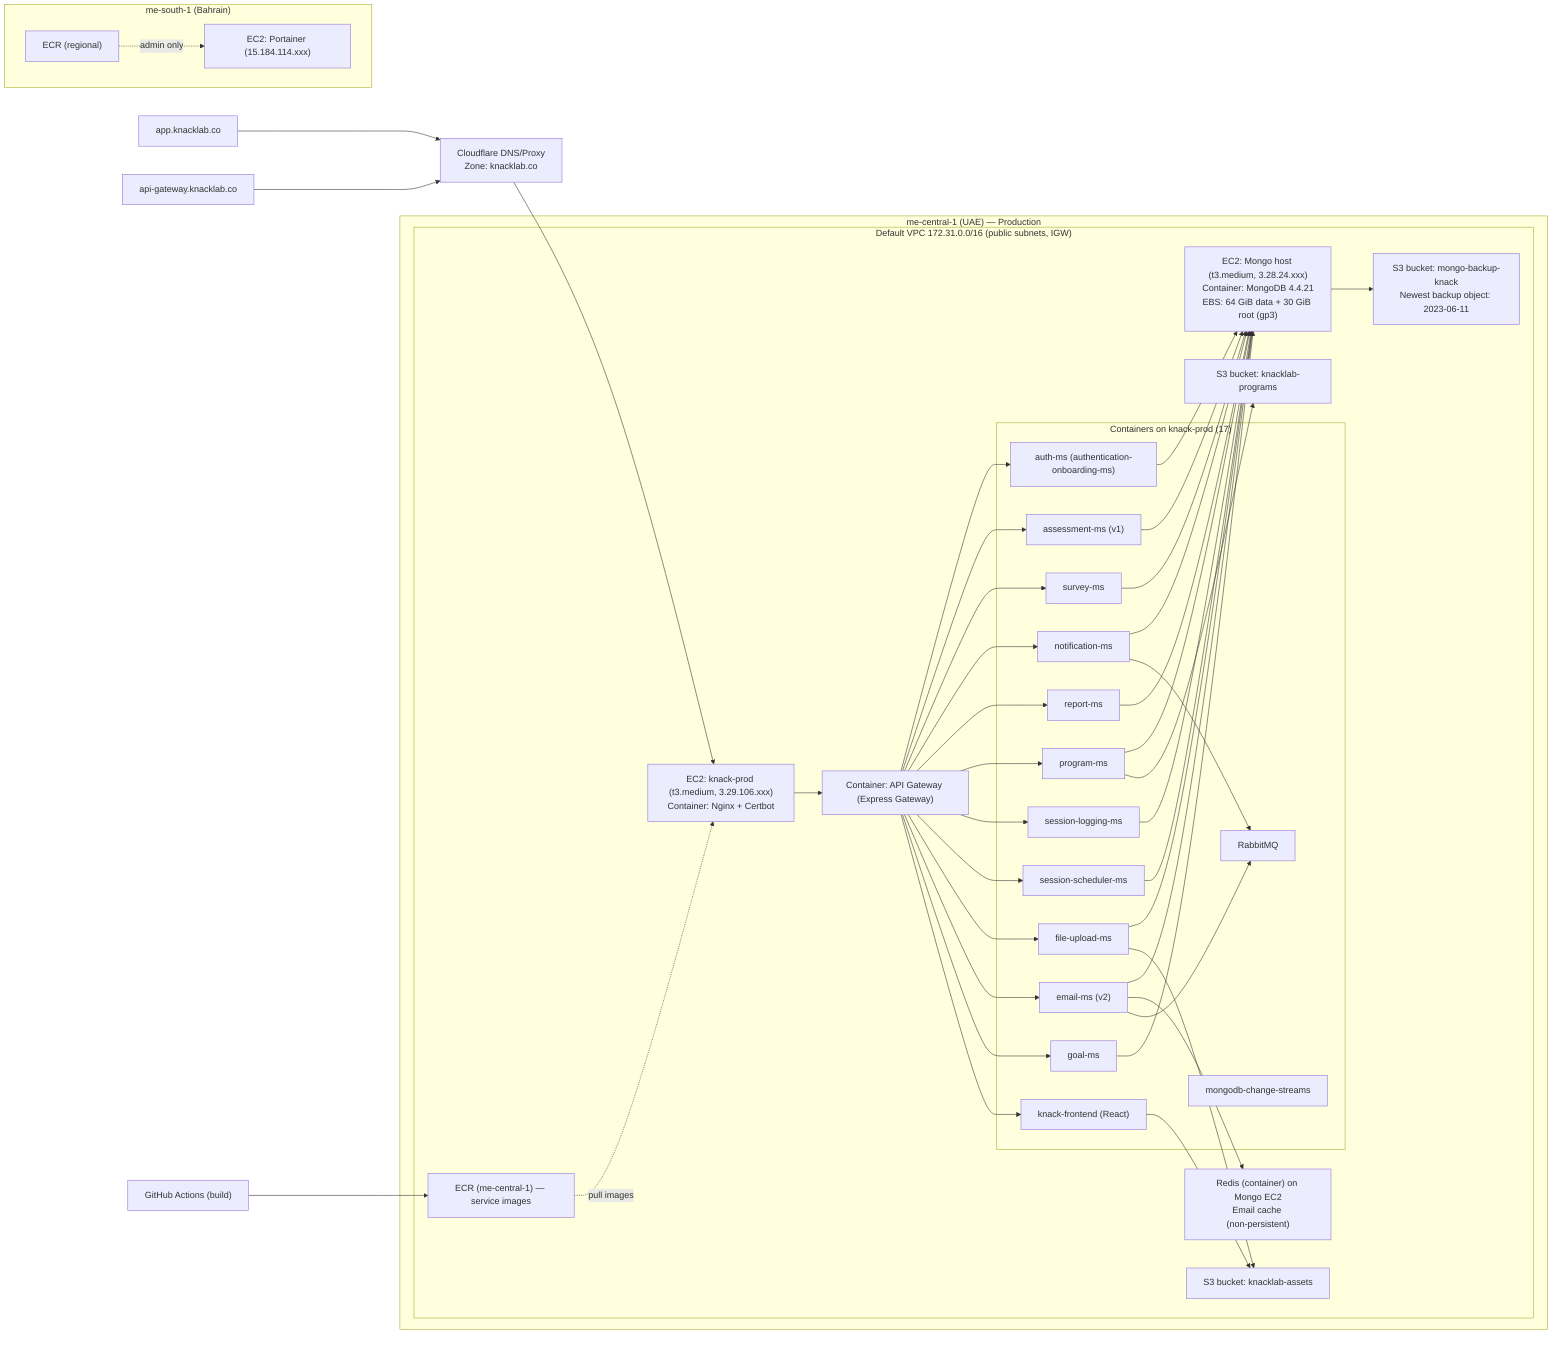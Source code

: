 graph LR
  CF["Cloudflare DNS/Proxy<br/>Zone: knacklab.co"]
  APPDNS["app.knacklab.co"] --> CF
  APIDNS["api-gateway.knacklab.co"] --> CF

  subgraph UAE["me-central-1 (UAE) — Production"]
    direction LR
    subgraph VPC_DEF["Default VPC 172.31.0.0/16 (public subnets, IGW)"]
      direction LR
      NGINX["EC2: knack-prod (t3.medium, 3.29.106.xxx)<br/>Container: Nginx + Certbot"]
      GATEWAY["Container: API Gateway (Express Gateway)"]

      subgraph SERVICES["Containers on knack-prod (17)"]
        direction LR
        AUTH["auth-ms (authentication-onboarding-ms)"]
        ASSESS["assessment-ms (v1)"]
        SURVEY["survey-ms"]
        NOTIF["notification-ms"]
        REPORT["report-ms"]
        PROGRAM["program-ms"]
        SLOG["session-logging-ms"]
        SSCHED["session-scheduler-ms"]
        FILEUP["file-upload-ms"]
        EMAIL["email-ms (v2)"]
        GOAL["goal-ms"]
        FRONTEND["knack-frontend (React)"]
        RABBIT["RabbitMQ"]
        MCS["mongodb-change-streams"]
      end

      DBEC2["EC2: Mongo host (t3.medium, 3.28.24.xxx)<br/>Container: MongoDB 4.4.21<br/>EBS: 64 GiB data + 30 GiB root (gp3)"]
      REDIS["Redis (container) on Mongo EC2<br/>Email cache (non‑persistent)"]

      S3ASSETS["S3 bucket: knacklab-assets"]
      S3PROGS["S3 bucket: knacklab-programs"]
      S3BACK["S3 bucket: mongo-backup-knack<br/>Newest backup object: 2023‑06‑11"]

      ECRUAE["ECR (me-central-1) — service images"]
    end
  end

  subgraph BAH["me-south-1 (Bahrain)"]
    direction LR
    PORT["EC2: Portainer (15.184.114.xxx)"]
    ECRBAH["ECR (regional)"]
  end

  GH["GitHub Actions (build)"]

  CF --> NGINX
  NGINX --> GATEWAY
  GATEWAY --> AUTH
  GATEWAY --> ASSESS
  GATEWAY --> SURVEY
  GATEWAY --> NOTIF
  GATEWAY --> REPORT
  GATEWAY --> PROGRAM
  GATEWAY --> SLOG
  GATEWAY --> SSCHED
  GATEWAY --> FILEUP
  GATEWAY --> EMAIL
  GATEWAY --> GOAL
  GATEWAY --> FRONTEND

  AUTH --> DBEC2
  ASSESS --> DBEC2
  SURVEY --> DBEC2
  NOTIF --> DBEC2
  REPORT --> DBEC2
  PROGRAM --> DBEC2
  SLOG --> DBEC2
  SSCHED --> DBEC2
  FILEUP --> DBEC2
  EMAIL --> DBEC2
  GOAL --> DBEC2

  EMAIL --> REDIS
  NOTIF --> RABBIT
  EMAIL --> RABBIT

  FILEUP --> S3ASSETS
  FRONTEND --> S3ASSETS
  PROGRAM --> S3PROGS
  DBEC2 --> S3BACK

  GH --> ECRUAE
  ECRUAE -. pull images .-> NGINX
  ECRBAH -. admin only .-> PORT